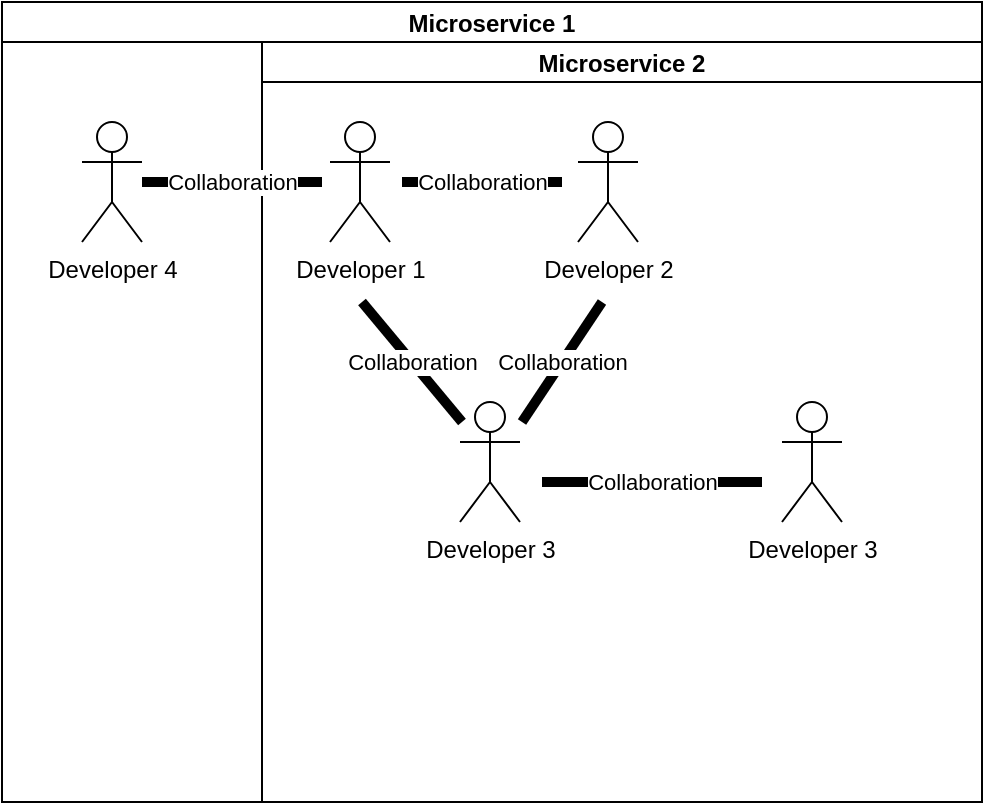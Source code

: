 <mxfile version="21.5.0" type="github">
  <diagram name="Page-1" id="mltn-yOZxDdoD4EfB6ko">
    <mxGraphModel dx="1242" dy="795" grid="1" gridSize="10" guides="1" tooltips="1" connect="1" arrows="1" fold="1" page="1" pageScale="1" pageWidth="827" pageHeight="1169" math="0" shadow="0">
      <root>
        <mxCell id="0" />
        <mxCell id="1" parent="0" />
        <mxCell id="iq12-hysI4VosmKjAJg--1" value="Microservice 1" style="swimlane;startSize=20;horizontal=1;containerType=tree;" vertex="1" parent="1">
          <mxGeometry x="110" y="250" width="490" height="400" as="geometry">
            <mxRectangle x="80" y="250" width="120" height="30" as="alternateBounds" />
          </mxGeometry>
        </mxCell>
        <mxCell id="iq12-hysI4VosmKjAJg--13" value="Developer 4" style="shape=umlActor;verticalLabelPosition=bottom;verticalAlign=top;html=1;outlineConnect=0;" vertex="1" parent="iq12-hysI4VosmKjAJg--1">
          <mxGeometry x="40" y="60" width="30" height="60" as="geometry" />
        </mxCell>
        <mxCell id="iq12-hysI4VosmKjAJg--32" value="Microservice 2" style="swimlane;startSize=20;horizontal=1;containerType=tree;" vertex="1" parent="iq12-hysI4VosmKjAJg--1">
          <mxGeometry x="130" y="20" width="360" height="380" as="geometry">
            <mxRectangle x="80" y="250" width="120" height="30" as="alternateBounds" />
          </mxGeometry>
        </mxCell>
        <mxCell id="iq12-hysI4VosmKjAJg--35" value="Developer 3" style="shape=umlActor;verticalLabelPosition=bottom;verticalAlign=top;html=1;outlineConnect=0;" vertex="1" parent="iq12-hysI4VosmKjAJg--32">
          <mxGeometry x="260" y="180" width="30" height="60" as="geometry" />
        </mxCell>
        <mxCell id="iq12-hysI4VosmKjAJg--18" value="Developer 1" style="shape=umlActor;verticalLabelPosition=bottom;verticalAlign=top;html=1;outlineConnect=0;" vertex="1" parent="iq12-hysI4VosmKjAJg--32">
          <mxGeometry x="34" y="40" width="30" height="60" as="geometry" />
        </mxCell>
        <mxCell id="iq12-hysI4VosmKjAJg--22" value="Developer 2" style="shape=umlActor;verticalLabelPosition=bottom;verticalAlign=top;html=1;outlineConnect=0;" vertex="1" parent="iq12-hysI4VosmKjAJg--32">
          <mxGeometry x="158" y="40" width="30" height="60" as="geometry" />
        </mxCell>
        <mxCell id="iq12-hysI4VosmKjAJg--20" value="Developer 3" style="shape=umlActor;verticalLabelPosition=bottom;verticalAlign=top;html=1;outlineConnect=0;" vertex="1" parent="iq12-hysI4VosmKjAJg--32">
          <mxGeometry x="99" y="180" width="30" height="60" as="geometry" />
        </mxCell>
        <mxCell id="iq12-hysI4VosmKjAJg--37" value="Collaboration" style="endArrow=none;html=1;rounded=0;strokeWidth=5;" edge="1" parent="iq12-hysI4VosmKjAJg--32">
          <mxGeometry width="50" height="50" relative="1" as="geometry">
            <mxPoint x="140" y="220" as="sourcePoint" />
            <mxPoint x="250" y="220" as="targetPoint" />
          </mxGeometry>
        </mxCell>
        <mxCell id="iq12-hysI4VosmKjAJg--45" value="Collaboration" style="endArrow=none;html=1;rounded=0;strokeWidth=5;" edge="1" parent="iq12-hysI4VosmKjAJg--32" source="iq12-hysI4VosmKjAJg--13">
          <mxGeometry width="50" height="50" relative="1" as="geometry">
            <mxPoint x="-40" y="69.5" as="sourcePoint" />
            <mxPoint x="30" y="70" as="targetPoint" />
          </mxGeometry>
        </mxCell>
        <mxCell id="iq12-hysI4VosmKjAJg--41" value="Collaboration" style="endArrow=none;html=1;rounded=0;strokeWidth=5;" edge="1" parent="1">
          <mxGeometry width="50" height="50" relative="1" as="geometry">
            <mxPoint x="370" y="460" as="sourcePoint" />
            <mxPoint x="410" y="400" as="targetPoint" />
          </mxGeometry>
        </mxCell>
        <mxCell id="iq12-hysI4VosmKjAJg--42" value="Collaboration" style="endArrow=none;html=1;rounded=0;strokeWidth=5;" edge="1" parent="1">
          <mxGeometry width="50" height="50" relative="1" as="geometry">
            <mxPoint x="310" y="340" as="sourcePoint" />
            <mxPoint x="390" y="340" as="targetPoint" />
          </mxGeometry>
        </mxCell>
        <mxCell id="iq12-hysI4VosmKjAJg--43" value="Collaboration" style="endArrow=none;html=1;rounded=0;strokeWidth=5;" edge="1" parent="1">
          <mxGeometry width="50" height="50" relative="1" as="geometry">
            <mxPoint x="340" y="460" as="sourcePoint" />
            <mxPoint x="290" y="400" as="targetPoint" />
          </mxGeometry>
        </mxCell>
      </root>
    </mxGraphModel>
  </diagram>
</mxfile>
